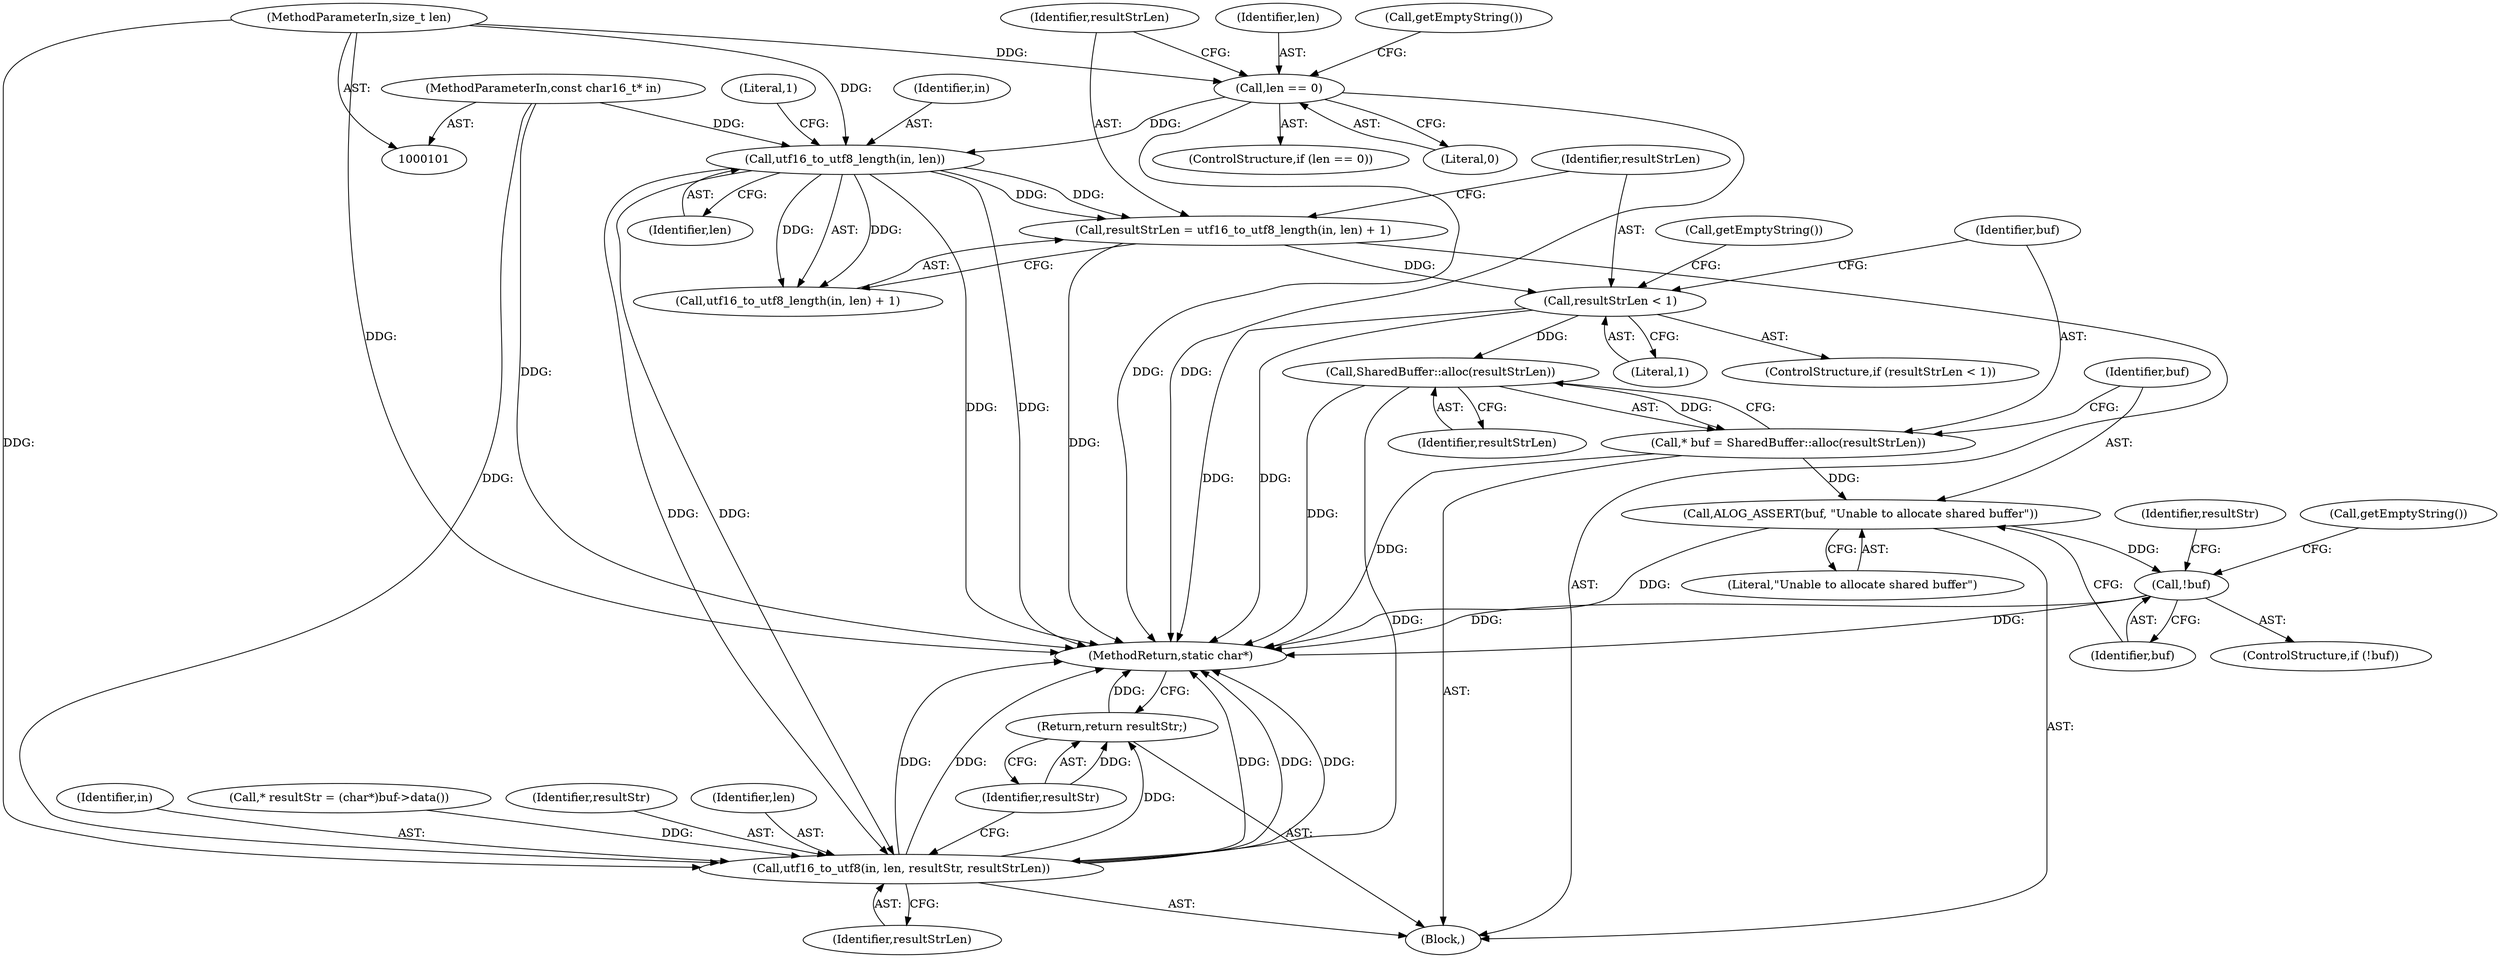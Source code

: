 digraph "0_Android_ecf5fd58a8f50362ce9e8d4245a33d56f29f142b@API" {
"1000120" [label="(Call,resultStrLen < 1)"];
"1000112" [label="(Call,resultStrLen = utf16_to_utf8_length(in, len) + 1)"];
"1000115" [label="(Call,utf16_to_utf8_length(in, len))"];
"1000102" [label="(MethodParameterIn,const char16_t* in)"];
"1000106" [label="(Call,len == 0)"];
"1000103" [label="(MethodParameterIn,size_t len)"];
"1000129" [label="(Call,SharedBuffer::alloc(resultStrLen))"];
"1000127" [label="(Call,* buf = SharedBuffer::alloc(resultStrLen))"];
"1000131" [label="(Call,ALOG_ASSERT(buf, \"Unable to allocate shared buffer\"))"];
"1000135" [label="(Call,!buf)"];
"1000146" [label="(Call,utf16_to_utf8(in, len, resultStr, resultStrLen))"];
"1000151" [label="(Return,return resultStr;)"];
"1000113" [label="(Identifier,resultStrLen)"];
"1000115" [label="(Call,utf16_to_utf8_length(in, len))"];
"1000106" [label="(Call,len == 0)"];
"1000146" [label="(Call,utf16_to_utf8(in, len, resultStr, resultStrLen))"];
"1000108" [label="(Literal,0)"];
"1000122" [label="(Literal,1)"];
"1000150" [label="(Identifier,resultStrLen)"];
"1000147" [label="(Identifier,in)"];
"1000142" [label="(Identifier,resultStr)"];
"1000118" [label="(Literal,1)"];
"1000141" [label="(Call,* resultStr = (char*)buf->data())"];
"1000149" [label="(Identifier,resultStr)"];
"1000130" [label="(Identifier,resultStrLen)"];
"1000104" [label="(Block,)"];
"1000102" [label="(MethodParameterIn,const char16_t* in)"];
"1000110" [label="(Call,getEmptyString())"];
"1000134" [label="(ControlStructure,if (!buf))"];
"1000151" [label="(Return,return resultStr;)"];
"1000135" [label="(Call,!buf)"];
"1000125" [label="(Call,getEmptyString())"];
"1000116" [label="(Identifier,in)"];
"1000107" [label="(Identifier,len)"];
"1000121" [label="(Identifier,resultStrLen)"];
"1000105" [label="(ControlStructure,if (len == 0))"];
"1000133" [label="(Literal,\"Unable to allocate shared buffer\")"];
"1000152" [label="(Identifier,resultStr)"];
"1000153" [label="(MethodReturn,static char*)"];
"1000120" [label="(Call,resultStrLen < 1)"];
"1000114" [label="(Call,utf16_to_utf8_length(in, len) + 1)"];
"1000103" [label="(MethodParameterIn,size_t len)"];
"1000136" [label="(Identifier,buf)"];
"1000117" [label="(Identifier,len)"];
"1000148" [label="(Identifier,len)"];
"1000139" [label="(Call,getEmptyString())"];
"1000129" [label="(Call,SharedBuffer::alloc(resultStrLen))"];
"1000119" [label="(ControlStructure,if (resultStrLen < 1))"];
"1000127" [label="(Call,* buf = SharedBuffer::alloc(resultStrLen))"];
"1000132" [label="(Identifier,buf)"];
"1000128" [label="(Identifier,buf)"];
"1000131" [label="(Call,ALOG_ASSERT(buf, \"Unable to allocate shared buffer\"))"];
"1000112" [label="(Call,resultStrLen = utf16_to_utf8_length(in, len) + 1)"];
"1000120" -> "1000119"  [label="AST: "];
"1000120" -> "1000122"  [label="CFG: "];
"1000121" -> "1000120"  [label="AST: "];
"1000122" -> "1000120"  [label="AST: "];
"1000125" -> "1000120"  [label="CFG: "];
"1000128" -> "1000120"  [label="CFG: "];
"1000120" -> "1000153"  [label="DDG: "];
"1000120" -> "1000153"  [label="DDG: "];
"1000112" -> "1000120"  [label="DDG: "];
"1000120" -> "1000129"  [label="DDG: "];
"1000112" -> "1000104"  [label="AST: "];
"1000112" -> "1000114"  [label="CFG: "];
"1000113" -> "1000112"  [label="AST: "];
"1000114" -> "1000112"  [label="AST: "];
"1000121" -> "1000112"  [label="CFG: "];
"1000112" -> "1000153"  [label="DDG: "];
"1000115" -> "1000112"  [label="DDG: "];
"1000115" -> "1000112"  [label="DDG: "];
"1000115" -> "1000114"  [label="AST: "];
"1000115" -> "1000117"  [label="CFG: "];
"1000116" -> "1000115"  [label="AST: "];
"1000117" -> "1000115"  [label="AST: "];
"1000118" -> "1000115"  [label="CFG: "];
"1000115" -> "1000153"  [label="DDG: "];
"1000115" -> "1000153"  [label="DDG: "];
"1000115" -> "1000114"  [label="DDG: "];
"1000115" -> "1000114"  [label="DDG: "];
"1000102" -> "1000115"  [label="DDG: "];
"1000106" -> "1000115"  [label="DDG: "];
"1000103" -> "1000115"  [label="DDG: "];
"1000115" -> "1000146"  [label="DDG: "];
"1000115" -> "1000146"  [label="DDG: "];
"1000102" -> "1000101"  [label="AST: "];
"1000102" -> "1000153"  [label="DDG: "];
"1000102" -> "1000146"  [label="DDG: "];
"1000106" -> "1000105"  [label="AST: "];
"1000106" -> "1000108"  [label="CFG: "];
"1000107" -> "1000106"  [label="AST: "];
"1000108" -> "1000106"  [label="AST: "];
"1000110" -> "1000106"  [label="CFG: "];
"1000113" -> "1000106"  [label="CFG: "];
"1000106" -> "1000153"  [label="DDG: "];
"1000106" -> "1000153"  [label="DDG: "];
"1000103" -> "1000106"  [label="DDG: "];
"1000103" -> "1000101"  [label="AST: "];
"1000103" -> "1000153"  [label="DDG: "];
"1000103" -> "1000146"  [label="DDG: "];
"1000129" -> "1000127"  [label="AST: "];
"1000129" -> "1000130"  [label="CFG: "];
"1000130" -> "1000129"  [label="AST: "];
"1000127" -> "1000129"  [label="CFG: "];
"1000129" -> "1000153"  [label="DDG: "];
"1000129" -> "1000127"  [label="DDG: "];
"1000129" -> "1000146"  [label="DDG: "];
"1000127" -> "1000104"  [label="AST: "];
"1000128" -> "1000127"  [label="AST: "];
"1000132" -> "1000127"  [label="CFG: "];
"1000127" -> "1000153"  [label="DDG: "];
"1000127" -> "1000131"  [label="DDG: "];
"1000131" -> "1000104"  [label="AST: "];
"1000131" -> "1000133"  [label="CFG: "];
"1000132" -> "1000131"  [label="AST: "];
"1000133" -> "1000131"  [label="AST: "];
"1000136" -> "1000131"  [label="CFG: "];
"1000131" -> "1000153"  [label="DDG: "];
"1000131" -> "1000135"  [label="DDG: "];
"1000135" -> "1000134"  [label="AST: "];
"1000135" -> "1000136"  [label="CFG: "];
"1000136" -> "1000135"  [label="AST: "];
"1000139" -> "1000135"  [label="CFG: "];
"1000142" -> "1000135"  [label="CFG: "];
"1000135" -> "1000153"  [label="DDG: "];
"1000135" -> "1000153"  [label="DDG: "];
"1000146" -> "1000104"  [label="AST: "];
"1000146" -> "1000150"  [label="CFG: "];
"1000147" -> "1000146"  [label="AST: "];
"1000148" -> "1000146"  [label="AST: "];
"1000149" -> "1000146"  [label="AST: "];
"1000150" -> "1000146"  [label="AST: "];
"1000152" -> "1000146"  [label="CFG: "];
"1000146" -> "1000153"  [label="DDG: "];
"1000146" -> "1000153"  [label="DDG: "];
"1000146" -> "1000153"  [label="DDG: "];
"1000146" -> "1000153"  [label="DDG: "];
"1000146" -> "1000153"  [label="DDG: "];
"1000141" -> "1000146"  [label="DDG: "];
"1000146" -> "1000151"  [label="DDG: "];
"1000151" -> "1000104"  [label="AST: "];
"1000151" -> "1000152"  [label="CFG: "];
"1000152" -> "1000151"  [label="AST: "];
"1000153" -> "1000151"  [label="CFG: "];
"1000151" -> "1000153"  [label="DDG: "];
"1000152" -> "1000151"  [label="DDG: "];
}
